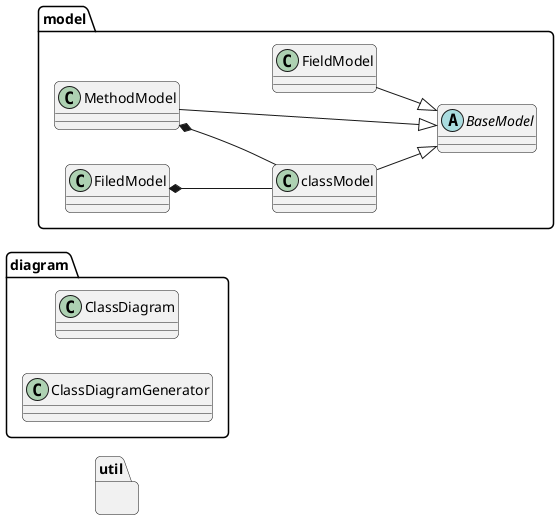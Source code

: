 @startuml 类设计
skinparam roundCorner 10
left to right direction

package diagram{  
    class ClassDiagram{}
    class ClassDiagramGenerator{}
}

package model{ /'数据模型包:存储读入的数据'/
    /'感觉可以塞一个简单工厂在这里'/
    abstract class BaseModel{}
    class classModel{}  /'类模型'/
    class FieldModel{}  /'类属性模型'/
    class MethodModel{}  /'类方法模型'/

    classModel --|> BaseModel
    FieldModel --|> BaseModel
    MethodModel --|> BaseModel

    FiledModel *-- classModel
    MethodModel *-- classModel
}
package util{ /'工具包：一些工具类与方法'/
    /'具体遇到具体写'/
}

@enduml